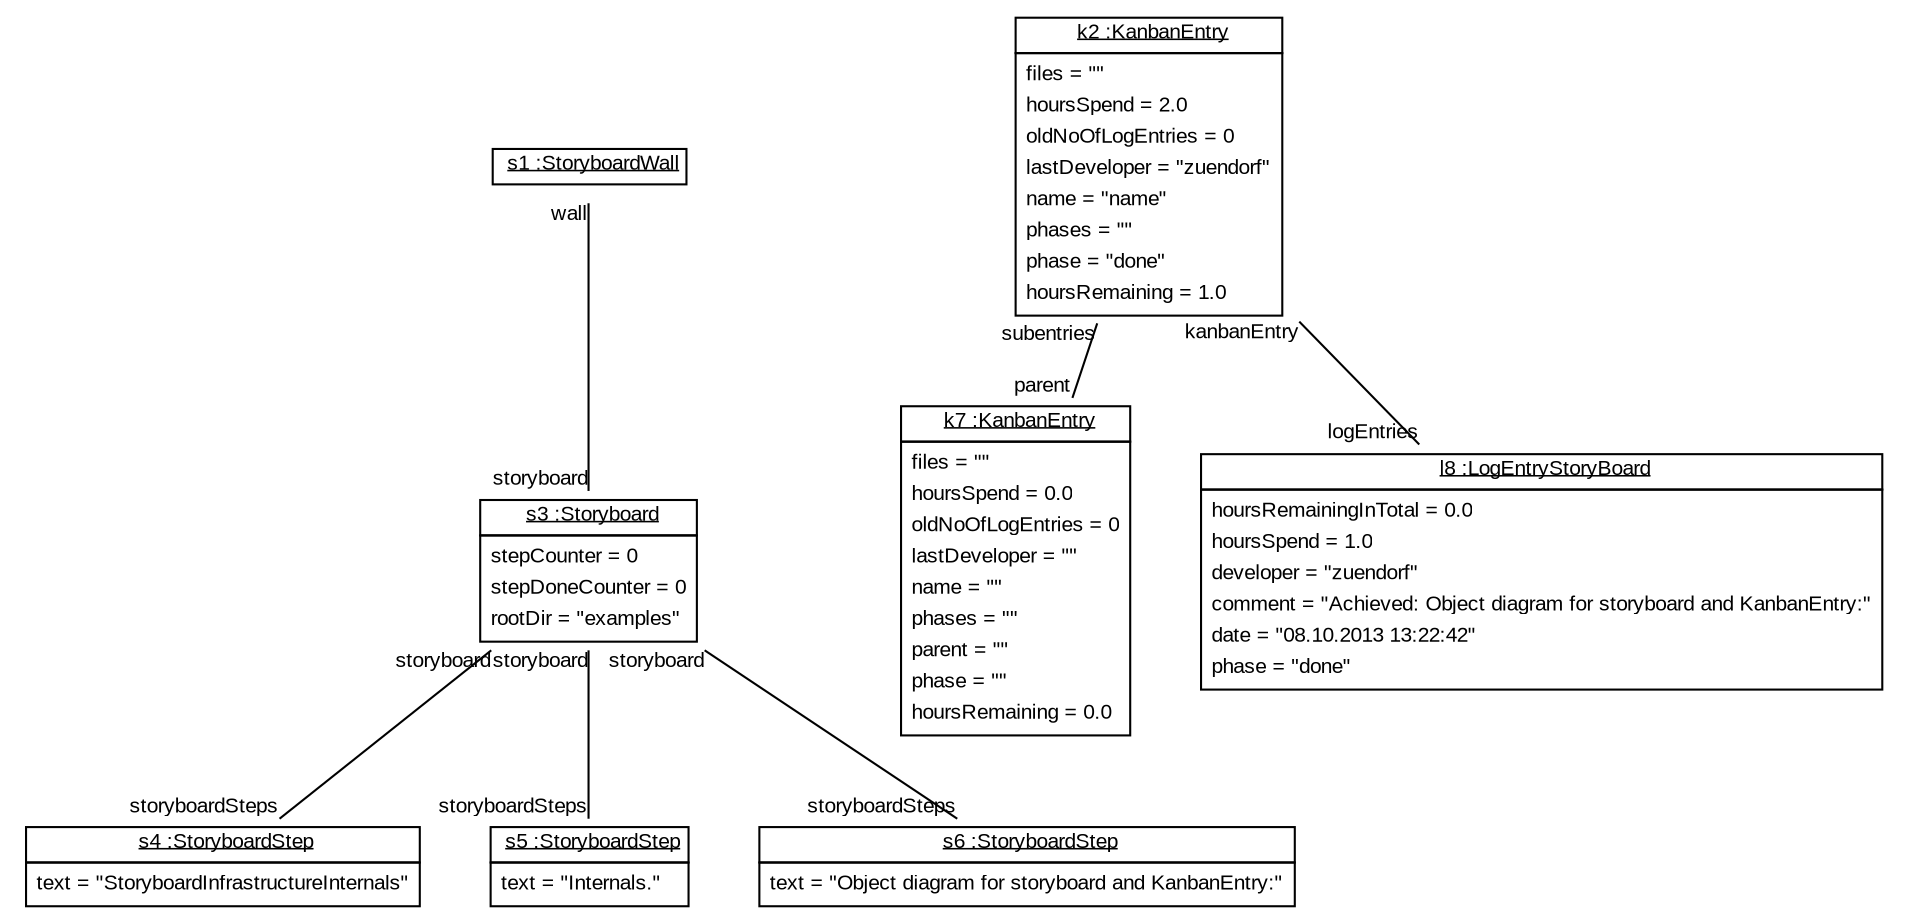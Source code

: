 graph ObjectDiagram {
   node [shape = none, fontsize = 10, fontname = "Arial"];
   edge [fontsize = 10, fontname = "Arial"];
   compound=true;

s1 [label=<<table border='0' cellborder='1' cellspacing='0'> <tr> <td href="../../SDMLib/src/org/sdmlib/storyboards/StoryboardWall.java"> <u>s1 :StoryboardWall</u></td></tr></table>>];
s3 [label=<<table border='0' cellborder='1' cellspacing='0'> <tr> <td href="../../SDMLib/src/org/sdmlib/storyboards/Storyboard.java"> <u>s3 :Storyboard</u></td></tr><tr><td><table border='0' cellborder='0' cellspacing='0'><tr><td align='left'>stepCounter = 0</td></tr><tr><td align='left'>stepDoneCounter = 0</td></tr><tr><td align='left'>rootDir = "examples"</td></tr></table></td></tr></table>>];
s4 [label=<<table border='0' cellborder='1' cellspacing='0'> <tr> <td href="../../SDMLib/src/org/sdmlib/storyboards/StoryboardStep.java"> <u>s4 :StoryboardStep</u></td></tr><tr><td><table border='0' cellborder='0' cellspacing='0'><tr><td align='left'>text = "StoryboardInfrastructureInternals"</td></tr></table></td></tr></table>>];
s5 [label=<<table border='0' cellborder='1' cellspacing='0'> <tr> <td href="../../SDMLib/src/org/sdmlib/storyboards/StoryboardStep.java"> <u>s5 :StoryboardStep</u></td></tr><tr><td><table border='0' cellborder='0' cellspacing='0'><tr><td align='left'>text = "Internals."</td></tr></table></td></tr></table>>];
s6 [label=<<table border='0' cellborder='1' cellspacing='0'> <tr> <td href="../../SDMLib/src/org/sdmlib/storyboards/StoryboardStep.java"> <u>s6 :StoryboardStep</u></td></tr><tr><td><table border='0' cellborder='0' cellspacing='0'><tr><td align='left'>text = "Object diagram for storyboard and KanbanEntry:"</td></tr></table></td></tr></table>>];
k2 [label=<<table border='0' cellborder='1' cellspacing='0'> <tr> <td href="../../SDMLib/src/org/sdmlib/storyboards/KanbanEntry.java"> <u>k2 :KanbanEntry</u></td></tr><tr><td><table border='0' cellborder='0' cellspacing='0'><tr><td align='left'>files = ""</td></tr><tr><td align='left'>hoursSpend = 2.0</td></tr><tr><td align='left'>oldNoOfLogEntries = 0</td></tr><tr><td align='left'>lastDeveloper = "zuendorf"</td></tr><tr><td align='left'>name = "name"</td></tr><tr><td align='left'>phases = ""</td></tr><tr><td align='left'>phase = "done"</td></tr><tr><td align='left'>hoursRemaining = 1.0</td></tr></table></td></tr></table>>];
k7 [label=<<table border='0' cellborder='1' cellspacing='0'> <tr> <td href="../../SDMLib/src/org/sdmlib/storyboards/KanbanEntry.java"> <u>k7 :KanbanEntry</u></td></tr><tr><td><table border='0' cellborder='0' cellspacing='0'><tr><td align='left'>files = ""</td></tr><tr><td align='left'>hoursSpend = 0.0</td></tr><tr><td align='left'>oldNoOfLogEntries = 0</td></tr><tr><td align='left'>lastDeveloper = ""</td></tr><tr><td align='left'>name = ""</td></tr><tr><td align='left'>phases = ""</td></tr><tr><td align='left'>parent = ""</td></tr><tr><td align='left'>phase = ""</td></tr><tr><td align='left'>hoursRemaining = 0.0</td></tr></table></td></tr></table>>];
l8 [label=<<table border='0' cellborder='1' cellspacing='0'> <tr> <td href="../../SDMLib/src/org/sdmlib/storyboards/LogEntryStoryBoard.java"> <u>l8 :LogEntryStoryBoard</u></td></tr><tr><td><table border='0' cellborder='0' cellspacing='0'><tr><td align='left'>hoursRemainingInTotal = 0.0</td></tr><tr><td align='left'>hoursSpend = 1.0</td></tr><tr><td align='left'>developer = "zuendorf"</td></tr><tr><td align='left'>comment = "Achieved: Object diagram for storyboard and KanbanEntry:"</td></tr><tr><td align='left'>date = "08.10.2013 13:22:42"</td></tr><tr><td align='left'>phase = "done"</td></tr></table></td></tr></table>>];

s1 -- s3 [headlabel = "storyboard" taillabel = "wall"];
s3 -- s4 [headlabel = "storyboardSteps" taillabel = "storyboard"];
s3 -- s5 [headlabel = "storyboardSteps" taillabel = "storyboard"];
s3 -- s6 [headlabel = "storyboardSteps" taillabel = "storyboard"];
k2 -- l8 [headlabel = "logEntries" taillabel = "kanbanEntry"];
k2 -- k7 [headlabel = "parent" taillabel = "subentries"];
}
